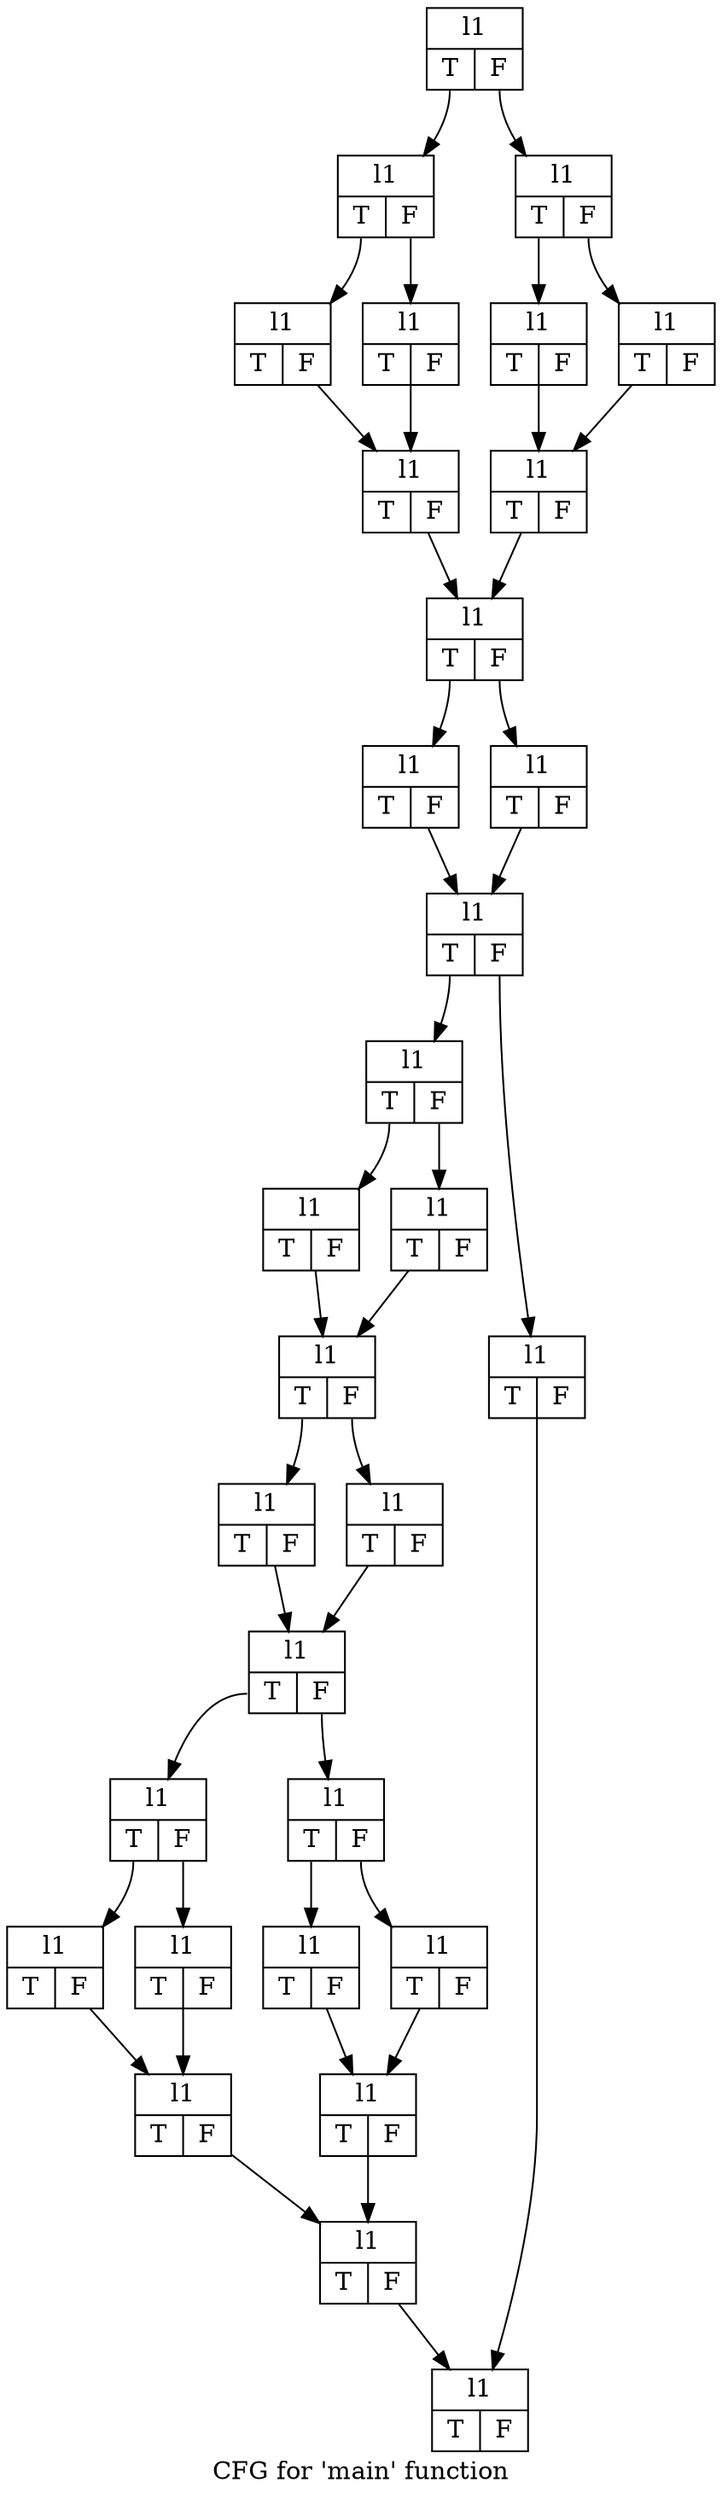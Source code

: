 digraph "CFG for 'main' function" {
	label="CFG for 'main' function";

	Node0x55f9b97a6900 [shape=record,label="{l1|{<s0>T|<s1>F}}"];
	Node0x55f9b97a6900:s0 -> Node0x55f9b97a70c0;
	Node0x55f9b97a6900:s1 -> Node0x55f9b97a7d20;
	Node0x55f9b97a70c0 [shape=record,label="{l1|{<s0>T|<s1>F}}"];
	Node0x55f9b97a70c0:s0 -> Node0x55f9b97a7f10;
	Node0x55f9b97a70c0:s1 -> Node0x55f9b97a7f60;
	Node0x55f9b97a7f10 [shape=record,label="{l1|{<s0>T|<s1>F}}"];
	Node0x55f9b97a7f10 -> Node0x55f9b97a8500;
	Node0x55f9b97a7f60 [shape=record,label="{l1|{<s0>T|<s1>F}}"];
	Node0x55f9b97a7f60 -> Node0x55f9b97a8500;
	Node0x55f9b97a8500 [shape=record,label="{l1|{<s0>T|<s1>F}}"];
	Node0x55f9b97a8500 -> Node0x55f9b97a8970;
	Node0x55f9b97a7d20 [shape=record,label="{l1|{<s0>T|<s1>F}}"];
	Node0x55f9b97a7d20:s0 -> Node0x55f9b97a8b50;
	Node0x55f9b97a7d20:s1 -> Node0x55f9b97a8ba0;
	Node0x55f9b97a8b50 [shape=record,label="{l1|{<s0>T|<s1>F}}"];
	Node0x55f9b97a8b50 -> Node0x55f9b97a8dd0;
	Node0x55f9b97a8ba0 [shape=record,label="{l1|{<s0>T|<s1>F}}"];
	Node0x55f9b97a8ba0 -> Node0x55f9b97a8dd0;
	Node0x55f9b97a8dd0 [shape=record,label="{l1|{<s0>T|<s1>F}}"];
	Node0x55f9b97a8dd0 -> Node0x55f9b97a8970;
	Node0x55f9b97a8970 [shape=record,label="{l1|{<s0>T|<s1>F}}"];
	Node0x55f9b97a8970:s0 -> Node0x55f9b97a94c0;
	Node0x55f9b97a8970:s1 -> Node0x55f9b97a9510;
	Node0x55f9b97a94c0 [shape=record,label="{l1|{<s0>T|<s1>F}}"];
	Node0x55f9b97a94c0 -> Node0x55f9b97a9740;
	Node0x55f9b97a9510 [shape=record,label="{l1|{<s0>T|<s1>F}}"];
	Node0x55f9b97a9510 -> Node0x55f9b97a9740;
	Node0x55f9b97a9740 [shape=record,label="{l1|{<s0>T|<s1>F}}"];
	Node0x55f9b97a9740:s0 -> Node0x55f9b97aa0d0;
	Node0x55f9b97a9740:s1 -> Node0x55f9b97aa120;
	Node0x55f9b97aa0d0 [shape=record,label="{l1|{<s0>T|<s1>F}}"];
	Node0x55f9b97aa0d0:s0 -> Node0x55f9b97aa600;
	Node0x55f9b97aa0d0:s1 -> Node0x55f9b97aa650;
	Node0x55f9b97aa600 [shape=record,label="{l1|{<s0>T|<s1>F}}"];
	Node0x55f9b97aa600 -> Node0x55f9b97aa880;
	Node0x55f9b97aa650 [shape=record,label="{l1|{<s0>T|<s1>F}}"];
	Node0x55f9b97aa650 -> Node0x55f9b97aa880;
	Node0x55f9b97aa880 [shape=record,label="{l1|{<s0>T|<s1>F}}"];
	Node0x55f9b97aa880:s0 -> Node0x55f9b97aaeb0;
	Node0x55f9b97aa880:s1 -> Node0x55f9b97aaf00;
	Node0x55f9b97aaeb0 [shape=record,label="{l1|{<s0>T|<s1>F}}"];
	Node0x55f9b97aaeb0 -> Node0x55f9b97ab0b0;
	Node0x55f9b97aaf00 [shape=record,label="{l1|{<s0>T|<s1>F}}"];
	Node0x55f9b97aaf00 -> Node0x55f9b97ab0b0;
	Node0x55f9b97ab0b0 [shape=record,label="{l1|{<s0>T|<s1>F}}"];
	Node0x55f9b97ab0b0:s0 -> Node0x55f9b97ab900;
	Node0x55f9b97ab0b0:s1 -> Node0x55f9b97ab950;
	Node0x55f9b97ab900 [shape=record,label="{l1|{<s0>T|<s1>F}}"];
	Node0x55f9b97ab900:s0 -> Node0x55f9b97abb60;
	Node0x55f9b97ab900:s1 -> Node0x55f9b97abbb0;
	Node0x55f9b97abb60 [shape=record,label="{l1|{<s0>T|<s1>F}}"];
	Node0x55f9b97abb60 -> Node0x55f9b97abe20;
	Node0x55f9b97abbb0 [shape=record,label="{l1|{<s0>T|<s1>F}}"];
	Node0x55f9b97abbb0 -> Node0x55f9b97abe20;
	Node0x55f9b97abe20 [shape=record,label="{l1|{<s0>T|<s1>F}}"];
	Node0x55f9b97abe20 -> Node0x55f9b97ac080;
	Node0x55f9b97ab950 [shape=record,label="{l1|{<s0>T|<s1>F}}"];
	Node0x55f9b97ab950:s0 -> Node0x55f9b97ac260;
	Node0x55f9b97ab950:s1 -> Node0x55f9b97ac2b0;
	Node0x55f9b97ac260 [shape=record,label="{l1|{<s0>T|<s1>F}}"];
	Node0x55f9b97ac260 -> Node0x55f9b97ac4e0;
	Node0x55f9b97ac2b0 [shape=record,label="{l1|{<s0>T|<s1>F}}"];
	Node0x55f9b97ac2b0 -> Node0x55f9b97ac4e0;
	Node0x55f9b97ac4e0 [shape=record,label="{l1|{<s0>T|<s1>F}}"];
	Node0x55f9b97ac4e0 -> Node0x55f9b97ac080;
	Node0x55f9b97ac080 [shape=record,label="{l1|{<s0>T|<s1>F}}"];
	Node0x55f9b97ac080 -> Node0x55f9b97ac7a0;
	Node0x55f9b97aa120 [shape=record,label="{l1|{<s0>T|<s1>F}}"];
	Node0x55f9b97aa120 -> Node0x55f9b97ac7a0;
	Node0x55f9b97ac7a0 [shape=record,label="{l1|{<s0>T|<s1>F}}"];
}
